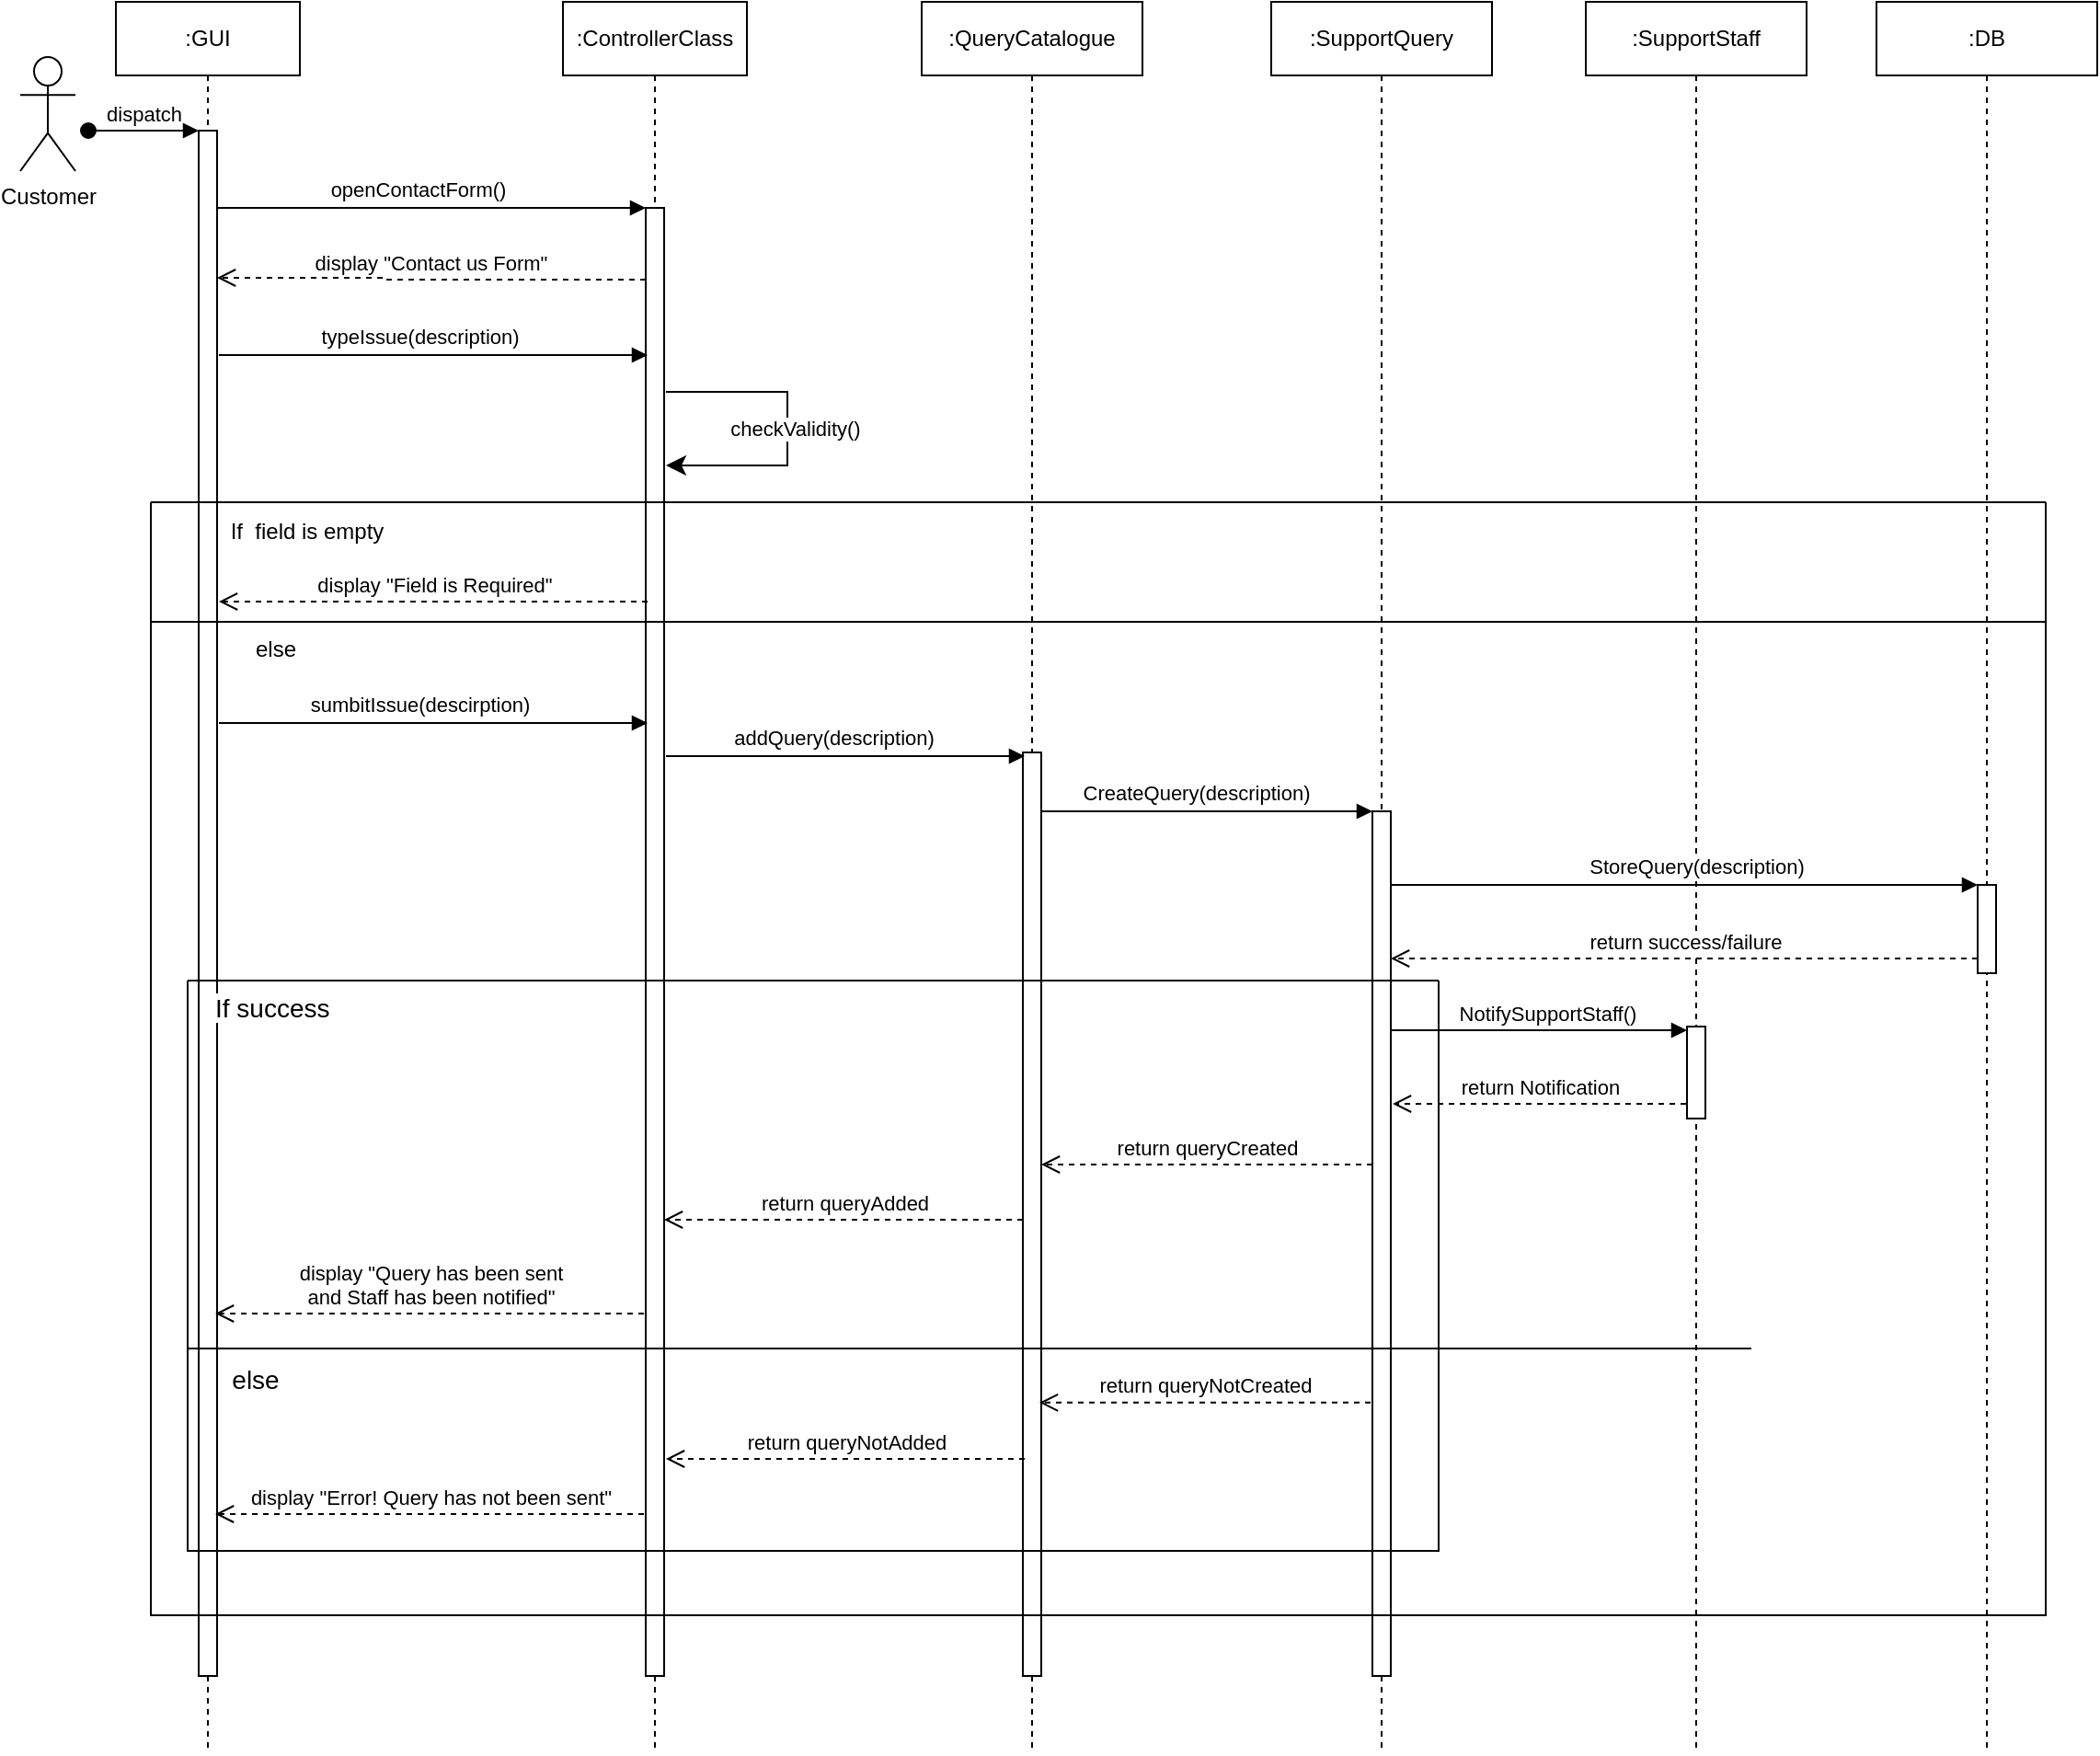 <mxfile version="28.2.8">
  <diagram name="Page-1" id="2YBvvXClWsGukQMizWep">
    <mxGraphModel dx="1418" dy="794" grid="1" gridSize="10" guides="1" tooltips="1" connect="1" arrows="1" fold="1" page="1" pageScale="1" pageWidth="850" pageHeight="1100" math="0" shadow="0">
      <root>
        <mxCell id="0" />
        <mxCell id="1" parent="0" />
        <mxCell id="aM9ryv3xv72pqoxQDRHE-1" value=":GUI" style="shape=umlLifeline;perimeter=lifelinePerimeter;whiteSpace=wrap;html=1;container=0;dropTarget=0;collapsible=0;recursiveResize=0;outlineConnect=0;portConstraint=eastwest;newEdgeStyle={&quot;edgeStyle&quot;:&quot;elbowEdgeStyle&quot;,&quot;elbow&quot;:&quot;vertical&quot;,&quot;curved&quot;:0,&quot;rounded&quot;:0};" parent="1" vertex="1">
          <mxGeometry x="111" y="48" width="100" height="952" as="geometry" />
        </mxCell>
        <mxCell id="aM9ryv3xv72pqoxQDRHE-2" value="" style="html=1;points=[];perimeter=orthogonalPerimeter;outlineConnect=0;targetShapes=umlLifeline;portConstraint=eastwest;newEdgeStyle={&quot;edgeStyle&quot;:&quot;elbowEdgeStyle&quot;,&quot;elbow&quot;:&quot;vertical&quot;,&quot;curved&quot;:0,&quot;rounded&quot;:0};" parent="aM9ryv3xv72pqoxQDRHE-1" vertex="1">
          <mxGeometry x="45" y="70" width="10" height="840" as="geometry" />
        </mxCell>
        <mxCell id="aM9ryv3xv72pqoxQDRHE-3" value="dispatch" style="html=1;verticalAlign=bottom;startArrow=oval;endArrow=block;startSize=8;edgeStyle=elbowEdgeStyle;elbow=vertical;curved=0;rounded=0;" parent="aM9ryv3xv72pqoxQDRHE-1" target="aM9ryv3xv72pqoxQDRHE-2" edge="1">
          <mxGeometry relative="1" as="geometry">
            <mxPoint x="-15" y="70" as="sourcePoint" />
          </mxGeometry>
        </mxCell>
        <mxCell id="aM9ryv3xv72pqoxQDRHE-5" value=":ControllerClass" style="shape=umlLifeline;perimeter=lifelinePerimeter;whiteSpace=wrap;html=1;container=0;dropTarget=0;collapsible=0;recursiveResize=0;outlineConnect=0;portConstraint=eastwest;newEdgeStyle={&quot;edgeStyle&quot;:&quot;elbowEdgeStyle&quot;,&quot;elbow&quot;:&quot;vertical&quot;,&quot;curved&quot;:0,&quot;rounded&quot;:0};" parent="1" vertex="1">
          <mxGeometry x="354" y="48" width="100" height="952" as="geometry" />
        </mxCell>
        <mxCell id="aM9ryv3xv72pqoxQDRHE-6" value="" style="html=1;points=[];perimeter=orthogonalPerimeter;outlineConnect=0;targetShapes=umlLifeline;portConstraint=eastwest;newEdgeStyle={&quot;edgeStyle&quot;:&quot;elbowEdgeStyle&quot;,&quot;elbow&quot;:&quot;vertical&quot;,&quot;curved&quot;:0,&quot;rounded&quot;:0};" parent="aM9ryv3xv72pqoxQDRHE-5" vertex="1">
          <mxGeometry x="45" y="112" width="10" height="798" as="geometry" />
        </mxCell>
        <mxCell id="aM9ryv3xv72pqoxQDRHE-7" value="" style="html=1;verticalAlign=bottom;endArrow=block;edgeStyle=elbowEdgeStyle;elbow=vertical;curved=0;rounded=0;" parent="1" edge="1">
          <mxGeometry relative="1" as="geometry">
            <mxPoint x="166" y="160" as="sourcePoint" />
            <Array as="points">
              <mxPoint x="209" y="160" />
              <mxPoint x="251" y="140" />
            </Array>
            <mxPoint x="399" y="160" as="targetPoint" />
          </mxGeometry>
        </mxCell>
        <mxCell id="0jZ7-tW0BVTjiJO53gmQ-3" value="openContactForm()" style="edgeLabel;html=1;align=center;verticalAlign=middle;resizable=0;points=[];" parent="aM9ryv3xv72pqoxQDRHE-7" vertex="1" connectable="0">
          <mxGeometry x="-0.065" y="3" relative="1" as="geometry">
            <mxPoint y="-7" as="offset" />
          </mxGeometry>
        </mxCell>
        <mxCell id="VEuW4mEXxXxEv6BpwXh5-1" value="Customer" style="shape=umlActor;verticalLabelPosition=bottom;verticalAlign=top;html=1;" parent="1" vertex="1">
          <mxGeometry x="59" y="78" width="30" height="62" as="geometry" />
        </mxCell>
        <mxCell id="VEuW4mEXxXxEv6BpwXh5-5" value=":SupportQuery" style="shape=umlLifeline;perimeter=lifelinePerimeter;whiteSpace=wrap;html=1;container=0;dropTarget=0;collapsible=0;recursiveResize=0;outlineConnect=0;portConstraint=eastwest;newEdgeStyle={&quot;edgeStyle&quot;:&quot;elbowEdgeStyle&quot;,&quot;elbow&quot;:&quot;vertical&quot;,&quot;curved&quot;:0,&quot;rounded&quot;:0};" parent="1" vertex="1">
          <mxGeometry x="739" y="48" width="120" height="952" as="geometry" />
        </mxCell>
        <mxCell id="VEuW4mEXxXxEv6BpwXh5-6" value="" style="html=1;points=[];perimeter=orthogonalPerimeter;outlineConnect=0;targetShapes=umlLifeline;portConstraint=eastwest;newEdgeStyle={&quot;edgeStyle&quot;:&quot;elbowEdgeStyle&quot;,&quot;elbow&quot;:&quot;vertical&quot;,&quot;curved&quot;:0,&quot;rounded&quot;:0};" parent="VEuW4mEXxXxEv6BpwXh5-5" vertex="1">
          <mxGeometry x="55" y="440" width="10" height="470" as="geometry" />
        </mxCell>
        <mxCell id="0jZ7-tW0BVTjiJO53gmQ-1" value=":DB" style="shape=umlLifeline;perimeter=lifelinePerimeter;whiteSpace=wrap;html=1;container=0;dropTarget=0;collapsible=0;recursiveResize=0;outlineConnect=0;portConstraint=eastwest;newEdgeStyle={&quot;edgeStyle&quot;:&quot;elbowEdgeStyle&quot;,&quot;elbow&quot;:&quot;vertical&quot;,&quot;curved&quot;:0,&quot;rounded&quot;:0};" parent="1" vertex="1">
          <mxGeometry x="1068" y="48" width="120" height="951" as="geometry" />
        </mxCell>
        <mxCell id="EJbwKhiUwv7nrLsNbU0W-14" value="" style="html=1;points=[];perimeter=orthogonalPerimeter;outlineConnect=0;targetShapes=umlLifeline;portConstraint=eastwest;newEdgeStyle={&quot;edgeStyle&quot;:&quot;elbowEdgeStyle&quot;,&quot;elbow&quot;:&quot;vertical&quot;,&quot;curved&quot;:0,&quot;rounded&quot;:0};" parent="0jZ7-tW0BVTjiJO53gmQ-1" vertex="1">
          <mxGeometry x="55" y="480" width="10" height="48" as="geometry" />
        </mxCell>
        <mxCell id="0jZ7-tW0BVTjiJO53gmQ-4" value="&lt;div&gt;:QueryCatalogue&lt;/div&gt;" style="shape=umlLifeline;perimeter=lifelinePerimeter;whiteSpace=wrap;html=1;container=0;dropTarget=0;collapsible=0;recursiveResize=0;outlineConnect=0;portConstraint=eastwest;newEdgeStyle={&quot;edgeStyle&quot;:&quot;elbowEdgeStyle&quot;,&quot;elbow&quot;:&quot;vertical&quot;,&quot;curved&quot;:0,&quot;rounded&quot;:0};" parent="1" vertex="1">
          <mxGeometry x="549" y="48" width="120" height="952" as="geometry" />
        </mxCell>
        <mxCell id="0jZ7-tW0BVTjiJO53gmQ-5" value="" style="html=1;points=[];perimeter=orthogonalPerimeter;outlineConnect=0;targetShapes=umlLifeline;portConstraint=eastwest;newEdgeStyle={&quot;edgeStyle&quot;:&quot;elbowEdgeStyle&quot;,&quot;elbow&quot;:&quot;vertical&quot;,&quot;curved&quot;:0,&quot;rounded&quot;:0};" parent="0jZ7-tW0BVTjiJO53gmQ-4" vertex="1">
          <mxGeometry x="55" y="408" width="10" height="502" as="geometry" />
        </mxCell>
        <mxCell id="0jZ7-tW0BVTjiJO53gmQ-8" value="display &quot;Contact us Form&quot;" style="html=1;verticalAlign=bottom;endArrow=open;dashed=1;endSize=8;edgeStyle=elbowEdgeStyle;elbow=horizontal;curved=0;rounded=0;" parent="1" target="aM9ryv3xv72pqoxQDRHE-2" edge="1">
          <mxGeometry x="0.005" relative="1" as="geometry">
            <mxPoint x="168" y="198" as="targetPoint" />
            <Array as="points">
              <mxPoint x="258" y="198" />
            </Array>
            <mxPoint x="399" y="199" as="sourcePoint" />
            <mxPoint as="offset" />
          </mxGeometry>
        </mxCell>
        <mxCell id="0jZ7-tW0BVTjiJO53gmQ-9" value="" style="html=1;verticalAlign=bottom;endArrow=block;edgeStyle=elbowEdgeStyle;elbow=vertical;curved=0;rounded=0;" parent="1" edge="1">
          <mxGeometry relative="1" as="geometry">
            <mxPoint x="167" y="240" as="sourcePoint" />
            <Array as="points">
              <mxPoint x="210" y="240" />
              <mxPoint x="252" y="220" />
            </Array>
            <mxPoint x="400" y="240" as="targetPoint" />
          </mxGeometry>
        </mxCell>
        <mxCell id="0jZ7-tW0BVTjiJO53gmQ-10" value="typeIssue(description)" style="edgeLabel;html=1;align=center;verticalAlign=middle;resizable=0;points=[];" parent="0jZ7-tW0BVTjiJO53gmQ-9" vertex="1" connectable="0">
          <mxGeometry x="-0.065" y="3" relative="1" as="geometry">
            <mxPoint y="-7" as="offset" />
          </mxGeometry>
        </mxCell>
        <mxCell id="0jZ7-tW0BVTjiJO53gmQ-28" value="" style="swimlane;startSize=0;" parent="1" vertex="1">
          <mxGeometry x="130" y="320" width="1030" height="605" as="geometry" />
        </mxCell>
        <mxCell id="EJbwKhiUwv7nrLsNbU0W-18" value="&lt;span style=&quot;text-wrap-mode: nowrap; background-color: rgb(255, 255, 255);&quot;&gt;If&amp;nbsp; field is empty&lt;/span&gt;" style="text;whiteSpace=wrap;html=1;fontSize=12;align=center;" parent="0jZ7-tW0BVTjiJO53gmQ-28" vertex="1">
          <mxGeometry x="20" y="2" width="130" height="40" as="geometry" />
        </mxCell>
        <mxCell id="BeFSrIk958UR365Rvj6z-9" value="" style="html=1;verticalAlign=bottom;endArrow=block;edgeStyle=elbowEdgeStyle;elbow=vertical;curved=0;rounded=0;" parent="0jZ7-tW0BVTjiJO53gmQ-28" edge="1">
          <mxGeometry relative="1" as="geometry">
            <mxPoint x="484" y="168" as="sourcePoint" />
            <Array as="points">
              <mxPoint x="527" y="168" />
              <mxPoint x="569" y="148" />
            </Array>
            <mxPoint x="664" y="168" as="targetPoint" />
          </mxGeometry>
        </mxCell>
        <mxCell id="BeFSrIk958UR365Rvj6z-10" value="CreateQuery(description)" style="edgeLabel;html=1;align=center;verticalAlign=middle;resizable=0;points=[];" parent="BeFSrIk958UR365Rvj6z-9" vertex="1" connectable="0">
          <mxGeometry x="-0.065" y="3" relative="1" as="geometry">
            <mxPoint y="-7" as="offset" />
          </mxGeometry>
        </mxCell>
        <mxCell id="0jZ7-tW0BVTjiJO53gmQ-56" value="" style="line;strokeWidth=1;html=1;" parent="0jZ7-tW0BVTjiJO53gmQ-28" vertex="1">
          <mxGeometry y="60" width="1030" height="10" as="geometry" />
        </mxCell>
        <mxCell id="U9XzbLY1-AbpNYxQL2TC-7" value="display &quot;Field is Required&quot;" style="html=1;verticalAlign=bottom;endArrow=open;dashed=1;endSize=8;edgeStyle=elbowEdgeStyle;elbow=vertical;curved=0;rounded=0;" parent="0jZ7-tW0BVTjiJO53gmQ-28" edge="1">
          <mxGeometry relative="1" as="geometry">
            <mxPoint x="37" y="54.0" as="targetPoint" />
            <Array as="points">
              <mxPoint x="135" y="54" />
            </Array>
            <mxPoint x="270" y="54" as="sourcePoint" />
          </mxGeometry>
        </mxCell>
        <mxCell id="U9XzbLY1-AbpNYxQL2TC-8" value="" style="html=1;verticalAlign=bottom;endArrow=block;edgeStyle=elbowEdgeStyle;elbow=vertical;curved=0;rounded=0;" parent="0jZ7-tW0BVTjiJO53gmQ-28" edge="1">
          <mxGeometry relative="1" as="geometry">
            <mxPoint x="280" y="138" as="sourcePoint" />
            <Array as="points">
              <mxPoint x="323" y="138" />
              <mxPoint x="365" y="118" />
            </Array>
            <mxPoint x="475" y="138" as="targetPoint" />
          </mxGeometry>
        </mxCell>
        <mxCell id="U9XzbLY1-AbpNYxQL2TC-9" value="addQuery(description)" style="edgeLabel;html=1;align=center;verticalAlign=middle;resizable=0;points=[];" parent="U9XzbLY1-AbpNYxQL2TC-8" vertex="1" connectable="0">
          <mxGeometry x="-0.065" y="3" relative="1" as="geometry">
            <mxPoint y="-7" as="offset" />
          </mxGeometry>
        </mxCell>
        <mxCell id="BeFSrIk958UR365Rvj6z-11" value="" style="html=1;verticalAlign=bottom;endArrow=block;edgeStyle=elbowEdgeStyle;elbow=vertical;curved=0;rounded=0;" parent="0jZ7-tW0BVTjiJO53gmQ-28" source="VEuW4mEXxXxEv6BpwXh5-6" target="EJbwKhiUwv7nrLsNbU0W-14" edge="1">
          <mxGeometry relative="1" as="geometry">
            <mxPoint x="880" y="203" as="sourcePoint" />
            <Array as="points">
              <mxPoint x="990" y="208" />
              <mxPoint x="746" y="183" />
            </Array>
            <mxPoint x="831" y="203" as="targetPoint" />
          </mxGeometry>
        </mxCell>
        <mxCell id="U9XzbLY1-AbpNYxQL2TC-18" value="" style="html=1;verticalAlign=bottom;endArrow=block;edgeStyle=elbowEdgeStyle;elbow=vertical;curved=0;rounded=0;" parent="0jZ7-tW0BVTjiJO53gmQ-28" edge="1">
          <mxGeometry relative="1" as="geometry">
            <mxPoint x="37" y="120" as="sourcePoint" />
            <Array as="points">
              <mxPoint x="80" y="120" />
              <mxPoint x="122" y="100" />
            </Array>
            <mxPoint x="270" y="120" as="targetPoint" />
          </mxGeometry>
        </mxCell>
        <mxCell id="U9XzbLY1-AbpNYxQL2TC-19" value="sumbitIssue(descirption)" style="edgeLabel;html=1;align=center;verticalAlign=middle;resizable=0;points=[];" parent="U9XzbLY1-AbpNYxQL2TC-18" vertex="1" connectable="0">
          <mxGeometry x="-0.065" y="3" relative="1" as="geometry">
            <mxPoint y="-7" as="offset" />
          </mxGeometry>
        </mxCell>
        <mxCell id="U9XzbLY1-AbpNYxQL2TC-20" value="&lt;span style=&quot;text-wrap-mode: nowrap; background-color: rgb(255, 255, 255);&quot;&gt;else&lt;/span&gt;" style="text;whiteSpace=wrap;html=1;fontSize=12;align=center;" parent="0jZ7-tW0BVTjiJO53gmQ-28" vertex="1">
          <mxGeometry x="3" y="66" width="130" height="40" as="geometry" />
        </mxCell>
        <mxCell id="U9XzbLY1-AbpNYxQL2TC-30" value="display &quot;Query has been sent&lt;div&gt;and Staff has been notified&quot;&lt;/div&gt;" style="html=1;verticalAlign=bottom;endArrow=open;dashed=1;endSize=8;edgeStyle=elbowEdgeStyle;elbow=vertical;curved=0;rounded=0;" parent="0jZ7-tW0BVTjiJO53gmQ-28" edge="1">
          <mxGeometry relative="1" as="geometry">
            <mxPoint x="35" y="441.0" as="targetPoint" />
            <Array as="points">
              <mxPoint x="133" y="441" />
            </Array>
            <mxPoint x="268" y="441" as="sourcePoint" />
          </mxGeometry>
        </mxCell>
        <mxCell id="U9XzbLY1-AbpNYxQL2TC-31" value="" style="swimlane;startSize=0;" parent="0jZ7-tW0BVTjiJO53gmQ-28" vertex="1">
          <mxGeometry x="20" y="260" width="680" height="310" as="geometry" />
        </mxCell>
        <mxCell id="U9XzbLY1-AbpNYxQL2TC-32" value="&lt;span style=&quot;text-wrap-mode: nowrap; background-color: rgb(255, 255, 255);&quot;&gt;If success&lt;/span&gt;" style="text;whiteSpace=wrap;html=1;fontSize=14;align=left;" parent="U9XzbLY1-AbpNYxQL2TC-31" vertex="1">
          <mxGeometry x="13" width="195" height="40" as="geometry" />
        </mxCell>
        <mxCell id="U9XzbLY1-AbpNYxQL2TC-33" value="&lt;div style=&quot;&quot;&gt;&lt;span style=&quot;text-wrap-mode: nowrap; background-color: rgb(255, 255, 255);&quot;&gt;else&lt;/span&gt;&lt;/div&gt;" style="text;whiteSpace=wrap;html=1;fontSize=14;align=center;" parent="U9XzbLY1-AbpNYxQL2TC-31" vertex="1">
          <mxGeometry x="-28" y="202" width="130" height="40" as="geometry" />
        </mxCell>
        <mxCell id="U9XzbLY1-AbpNYxQL2TC-36" value="return Notification" style="html=1;verticalAlign=bottom;endArrow=open;dashed=1;endSize=8;edgeStyle=elbowEdgeStyle;elbow=horizontal;curved=0;rounded=0;" parent="U9XzbLY1-AbpNYxQL2TC-31" edge="1">
          <mxGeometry relative="1" as="geometry">
            <mxPoint x="655" y="67" as="targetPoint" />
            <Array as="points">
              <mxPoint x="675" y="67" />
            </Array>
            <mxPoint x="814.5" y="67" as="sourcePoint" />
          </mxGeometry>
        </mxCell>
        <mxCell id="U9XzbLY1-AbpNYxQL2TC-37" value="" style="line;strokeWidth=1;html=1;" parent="U9XzbLY1-AbpNYxQL2TC-31" vertex="1">
          <mxGeometry y="195" width="850" height="10" as="geometry" />
        </mxCell>
        <mxCell id="U9XzbLY1-AbpNYxQL2TC-17" value="return queryCreated" style="html=1;verticalAlign=bottom;endArrow=open;dashed=1;endSize=8;edgeStyle=elbowEdgeStyle;elbow=horizontal;curved=0;rounded=0;" parent="U9XzbLY1-AbpNYxQL2TC-31" edge="1">
          <mxGeometry relative="1" as="geometry">
            <mxPoint x="464" y="100.0" as="targetPoint" />
            <Array as="points">
              <mxPoint x="480" y="100" />
            </Array>
            <mxPoint x="644.0" y="100.0" as="sourcePoint" />
          </mxGeometry>
        </mxCell>
        <mxCell id="U9XzbLY1-AbpNYxQL2TC-28" value="return queryAdded" style="html=1;verticalAlign=bottom;endArrow=open;dashed=1;endSize=8;edgeStyle=elbowEdgeStyle;elbow=horizontal;curved=0;rounded=0;" parent="U9XzbLY1-AbpNYxQL2TC-31" edge="1">
          <mxGeometry relative="1" as="geometry">
            <mxPoint x="259" y="130" as="targetPoint" />
            <Array as="points">
              <mxPoint x="290" y="130" />
            </Array>
            <mxPoint x="454.0" y="130.0" as="sourcePoint" />
          </mxGeometry>
        </mxCell>
        <mxCell id="U9XzbLY1-AbpNYxQL2TC-41" value="return queryNotCreated" style="html=1;verticalAlign=bottom;endArrow=open;dashed=1;endSize=8;edgeStyle=elbowEdgeStyle;elbow=horizontal;curved=0;rounded=0;" parent="U9XzbLY1-AbpNYxQL2TC-31" edge="1">
          <mxGeometry relative="1" as="geometry">
            <mxPoint x="463" y="229.41" as="targetPoint" />
            <Array as="points">
              <mxPoint x="479" y="229.41" />
            </Array>
            <mxPoint x="643.0" y="229.41" as="sourcePoint" />
          </mxGeometry>
        </mxCell>
        <mxCell id="U9XzbLY1-AbpNYxQL2TC-42" value="return queryNotAdded" style="html=1;verticalAlign=bottom;endArrow=open;dashed=1;endSize=8;edgeStyle=elbowEdgeStyle;elbow=horizontal;curved=0;rounded=0;" parent="U9XzbLY1-AbpNYxQL2TC-31" edge="1">
          <mxGeometry relative="1" as="geometry">
            <mxPoint x="260" y="260" as="targetPoint" />
            <Array as="points">
              <mxPoint x="291" y="260" />
            </Array>
            <mxPoint x="455.0" y="260.0" as="sourcePoint" />
          </mxGeometry>
        </mxCell>
        <mxCell id="U9XzbLY1-AbpNYxQL2TC-43" value="display &quot;Error! Query has not been sent&quot;" style="html=1;verticalAlign=bottom;endArrow=open;dashed=1;endSize=8;edgeStyle=elbowEdgeStyle;elbow=vertical;curved=0;rounded=0;" parent="U9XzbLY1-AbpNYxQL2TC-31" edge="1">
          <mxGeometry relative="1" as="geometry">
            <mxPoint x="15" y="290.0" as="targetPoint" />
            <Array as="points">
              <mxPoint x="113" y="290" />
            </Array>
            <mxPoint x="248" y="290" as="sourcePoint" />
          </mxGeometry>
        </mxCell>
        <mxCell id="U9XzbLY1-AbpNYxQL2TC-5" value="" style="edgeStyle=segmentEdgeStyle;endArrow=classic;html=1;curved=0;rounded=0;endSize=8;startSize=8;" parent="1" edge="1">
          <mxGeometry width="50" height="50" relative="1" as="geometry">
            <mxPoint x="410" y="260" as="sourcePoint" />
            <mxPoint x="410" y="300" as="targetPoint" />
            <Array as="points">
              <mxPoint x="476" y="260" />
              <mxPoint x="476" y="300" />
              <mxPoint x="410" y="300" />
            </Array>
          </mxGeometry>
        </mxCell>
        <mxCell id="U9XzbLY1-AbpNYxQL2TC-6" value="checkValidity()" style="edgeLabel;html=1;align=center;verticalAlign=middle;resizable=0;points=[];" parent="1" vertex="1" connectable="0">
          <mxGeometry x="480" y="280" as="geometry" />
        </mxCell>
        <mxCell id="U9XzbLY1-AbpNYxQL2TC-10" value=":SupportStaff" style="shape=umlLifeline;perimeter=lifelinePerimeter;whiteSpace=wrap;html=1;container=0;dropTarget=0;collapsible=0;recursiveResize=0;outlineConnect=0;portConstraint=eastwest;newEdgeStyle={&quot;edgeStyle&quot;:&quot;elbowEdgeStyle&quot;,&quot;elbow&quot;:&quot;vertical&quot;,&quot;curved&quot;:0,&quot;rounded&quot;:0};" parent="1" vertex="1">
          <mxGeometry x="910" y="48" width="120" height="952" as="geometry" />
        </mxCell>
        <mxCell id="U9XzbLY1-AbpNYxQL2TC-11" value="" style="html=1;points=[];perimeter=orthogonalPerimeter;outlineConnect=0;targetShapes=umlLifeline;portConstraint=eastwest;newEdgeStyle={&quot;edgeStyle&quot;:&quot;elbowEdgeStyle&quot;,&quot;elbow&quot;:&quot;vertical&quot;,&quot;curved&quot;:0,&quot;rounded&quot;:0};" parent="U9XzbLY1-AbpNYxQL2TC-10" vertex="1">
          <mxGeometry x="55" y="557" width="10" height="50" as="geometry" />
        </mxCell>
        <mxCell id="U9XzbLY1-AbpNYxQL2TC-12" value="" style="html=1;verticalAlign=bottom;endArrow=block;edgeStyle=elbowEdgeStyle;elbow=vertical;curved=0;rounded=0;" parent="1" target="U9XzbLY1-AbpNYxQL2TC-11" edge="1">
          <mxGeometry relative="1" as="geometry">
            <mxPoint x="804" y="607.0" as="sourcePoint" />
            <Array as="points">
              <mxPoint x="830" y="607" />
              <mxPoint x="860" y="707" />
              <mxPoint x="828" y="564" />
              <mxPoint x="870" y="544" />
            </Array>
            <mxPoint x="965" y="564" as="targetPoint" />
          </mxGeometry>
        </mxCell>
        <mxCell id="U9XzbLY1-AbpNYxQL2TC-13" value="NotifySupportStaff()" style="edgeLabel;html=1;align=center;verticalAlign=middle;resizable=0;points=[];" parent="U9XzbLY1-AbpNYxQL2TC-12" vertex="1" connectable="0">
          <mxGeometry x="-0.065" y="3" relative="1" as="geometry">
            <mxPoint x="9" y="-6" as="offset" />
          </mxGeometry>
        </mxCell>
        <mxCell id="U9XzbLY1-AbpNYxQL2TC-15" value="StoreQuery(description)" style="edgeLabel;html=1;align=center;verticalAlign=middle;resizable=0;points=[];" parent="1" vertex="1" connectable="0">
          <mxGeometry x="970" y="518" as="geometry" />
        </mxCell>
        <mxCell id="BeFSrIk958UR365Rvj6z-13" value="return success/failure" style="html=1;verticalAlign=bottom;endArrow=open;dashed=1;endSize=8;edgeStyle=elbowEdgeStyle;elbow=vertical;curved=0;rounded=0;" parent="1" source="EJbwKhiUwv7nrLsNbU0W-14" target="VEuW4mEXxXxEv6BpwXh5-6" edge="1">
          <mxGeometry relative="1" as="geometry">
            <mxPoint x="960" y="568" as="targetPoint" />
            <Array as="points">
              <mxPoint x="1100" y="568" />
            </Array>
            <mxPoint x="1133" y="568.0" as="sourcePoint" />
          </mxGeometry>
        </mxCell>
      </root>
    </mxGraphModel>
  </diagram>
</mxfile>
